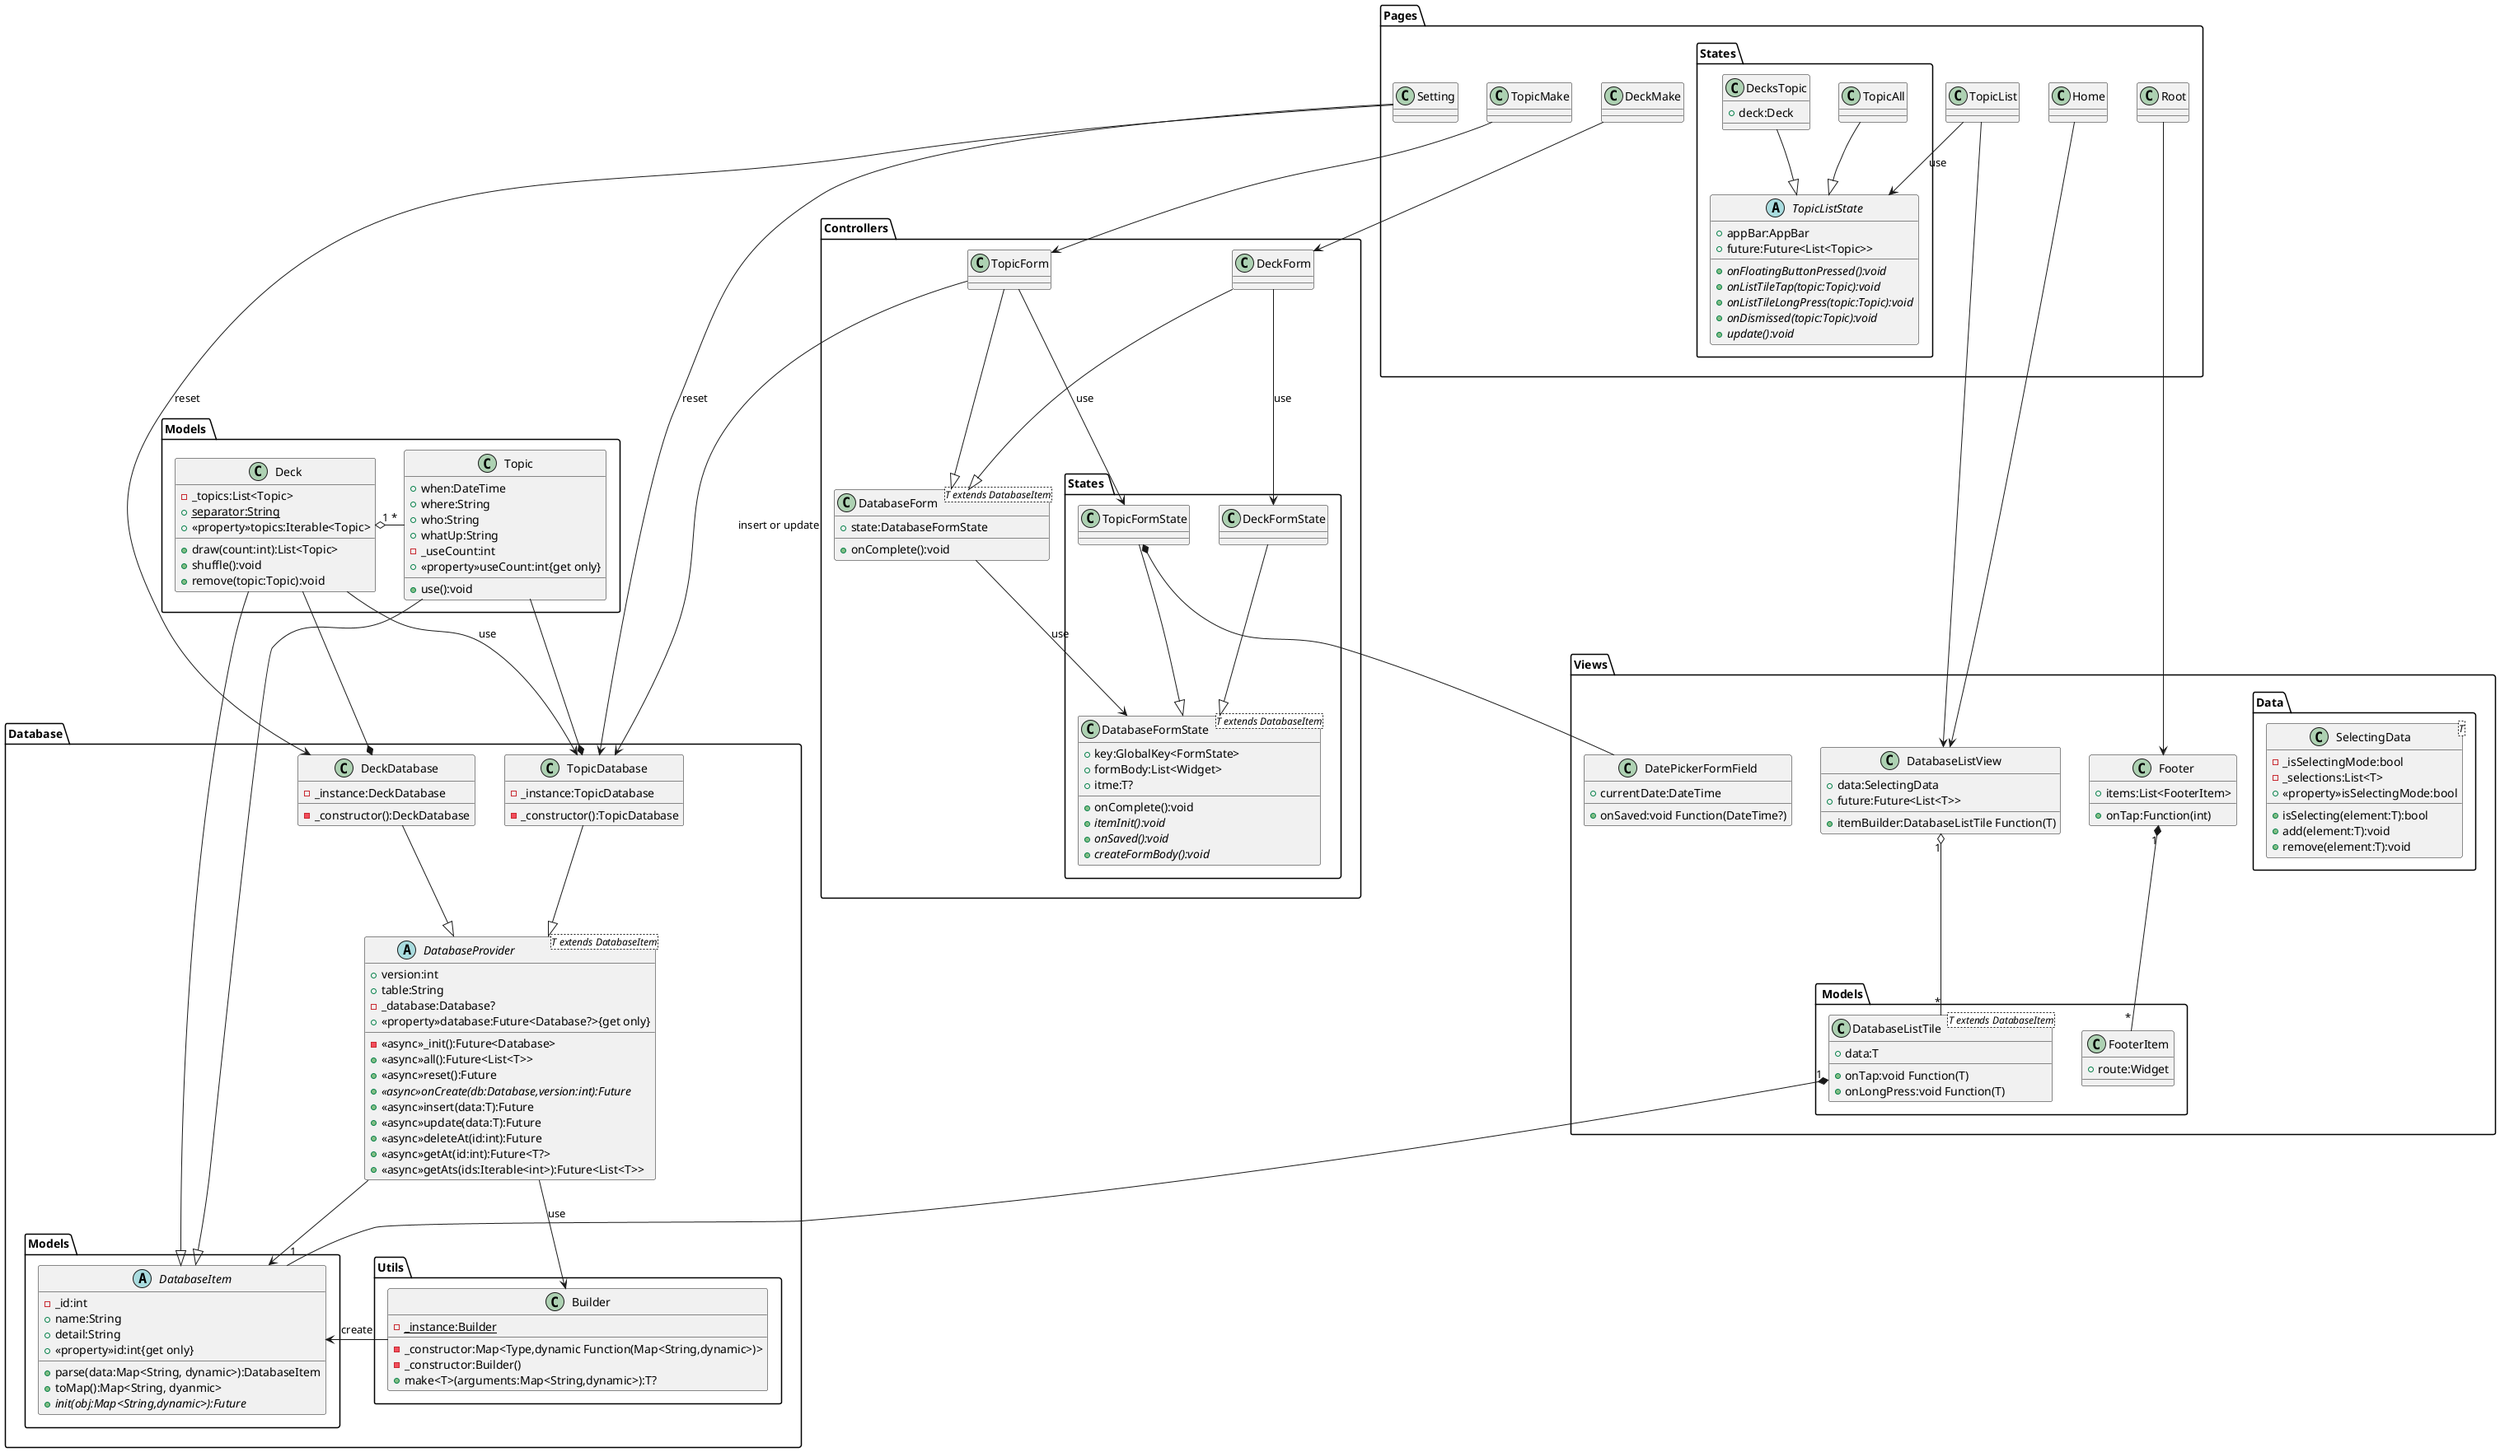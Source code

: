 @startuml Conversation deck cards
package Controllers
{
    package "States "
    {
        class DatabaseFormState<T extends DatabaseItem>
        {
            +key:GlobalKey<FormState>
            +formBody:List<Widget>
            +itme:T?
            +onComplete():void
            +{abstract}itemInit():void
            +{abstract}onSaved():void
            +{abstract}createFormBody():void
        }
        class DeckFormState
        class TopicFormState

    }
    class DatabaseForm<T extends DatabaseItem>
    {
        +state:DatabaseFormState
        +onComplete():void
    }
    class DeckForm
    class TopicForm
}

package Database
{
    package Models
    {
        abstract DatabaseItem
        {
            -_id:int
            +name:String
            +detail:String
            +<<property>>id:int{get only}
            +parse(data:Map<String, dynamic>):DatabaseItem
            +toMap():Map<String, dyanmic>
            +{abstract}init(obj:Map<String,dynamic>):Future
        }
    }
    package Utils
    {
        class Builder
        {
            -_constructor:Map<Type,dynamic Function(Map<String,dynamic>)>
            -{static}_instance:Builder
            -_constructor:Builder()
            +make<T>(arguments:Map<String,dynamic>):T?
        }
    }
    abstract DatabaseProvider<T extends DatabaseItem>
    {
        +version:int
        +table:String
        -_database:Database?
        +<<property>>database:Future<Database?>{get only}
        -<<async>>_init():Future<Database>
        +<<async>>all():Future<List<T>>
        +<<async>>reset():Future
        +{abstract}<<async>>onCreate(db:Database,version:int):Future
        +<<async>>insert(data:T):Future
        +<<async>>update(data:T):Future
        +<<async>>deleteAt(id:int):Future
        +<<async>>getAt(id:int):Future<T?>
        +<<async>>getAts(ids:Iterable<int>):Future<List<T>>
    }
    class DeckDatabase
    {
        -_instance:DeckDatabase
        -_constructor():DeckDatabase
    }
    class TopicDatabase
    {
        -_instance:TopicDatabase
        -_constructor():TopicDatabase
    }
}

package "Models "
{
    class Deck
    {
        -_topics:List<Topic>
        +{static}separator:String
        +<<property>>topics:Iterable<Topic>
        +draw(count:int):List<Topic>
        +shuffle():void
        +remove(topic:Topic):void
    }
    class Topic
    {
        +when:DateTime
        +where:String
        +who:String
        +whatUp:String
        -_useCount:int
        +<<property>>useCount:int{get only}
        +use():void
    }
}
package Pages
{
    package States
    {
        abstract TopicListState
        {
            +appBar:AppBar
            +future:Future<List<Topic>>
            +{abstract}onFloatingButtonPressed():void
            +{abstract}onListTileTap(topic:Topic):void
            +{abstract}onListTileLongPress(topic:Topic):void
            +{abstract}onDismissed(topic:Topic):void
            +{abstract}update():void
        }
        class TopicAll
        class DecksTopic
        {
            +deck:Deck
        }
    }
    class DeckMake
    class Home
    class Root
    class TopicList
    class TopicMake
    class Setting
}
package Views
{
    package Data
    {
        class SelectingData<T>
        {
            -_isSelectingMode:bool
            -_selections:List<T>
            +<<property>>isSelectingMode:bool
            +isSelecting(element:T):bool
            +add(element:T):void
            +remove(element:T):void
        }
    }
    package " Models"
    {
        class DatabaseListTile<T extends DatabaseItem>
        {
            +data:T
            +onTap:void Function(T)
            +onLongPress:void Function(T)
        }
        class FooterItem
        {
            +route:Widget
        }
    }
    class DatabaseListView
    {
        +data:SelectingData
        +future:Future<List<T>>
        +itemBuilder:DatabaseListTile Function(T)
    }
    class DatePickerFormField
    {
        +currentDate:DateTime
        +onSaved:void Function(DateTime?)
    }
    class Footer
    {
        +items:List<FooterItem>
        +onTap:Function(int)
    }
}

DatabaseProvider --> DatabaseItem
DatabaseProvider --> Builder : use
Deck --> TopicDatabase : use
Root --> Footer
Home --> DatabaseListView
TopicList --> DatabaseListView
TopicMake --> TopicForm
TopicForm --> TopicDatabase : insert or update
Builder -left-> DatabaseItem : create
TopicList --> TopicListState : use
DatabaseForm --> DatabaseFormState : use
TopicForm --> TopicFormState : use
DeckForm --> DeckFormState : use
Setting --> DeckDatabase : reset
Setting --> TopicDatabase : reset
DeckMake --> DeckForm

DeckDatabase --|> DatabaseProvider
TopicDatabase --|> DatabaseProvider
Deck --|> DatabaseItem
Topic --|> DatabaseItem
TopicAll --|> TopicListState
DecksTopic --|> TopicListState
TopicForm --|> DatabaseForm
TopicFormState --|> DatabaseFormState
DeckForm --|> DatabaseForm
DeckFormState --|> DatabaseFormState

DeckDatabase *-up- Deck
TopicDatabase *-up- Topic
Footer "1" *-- "*" FooterItem
DatabaseListTile "1" *-- "1" DatabaseItem
TopicFormState *-- DatePickerFormField

Deck "1" o-right- "*" Topic
DatabaseListView "1" o-- "*" DatabaseListTile

@enduml